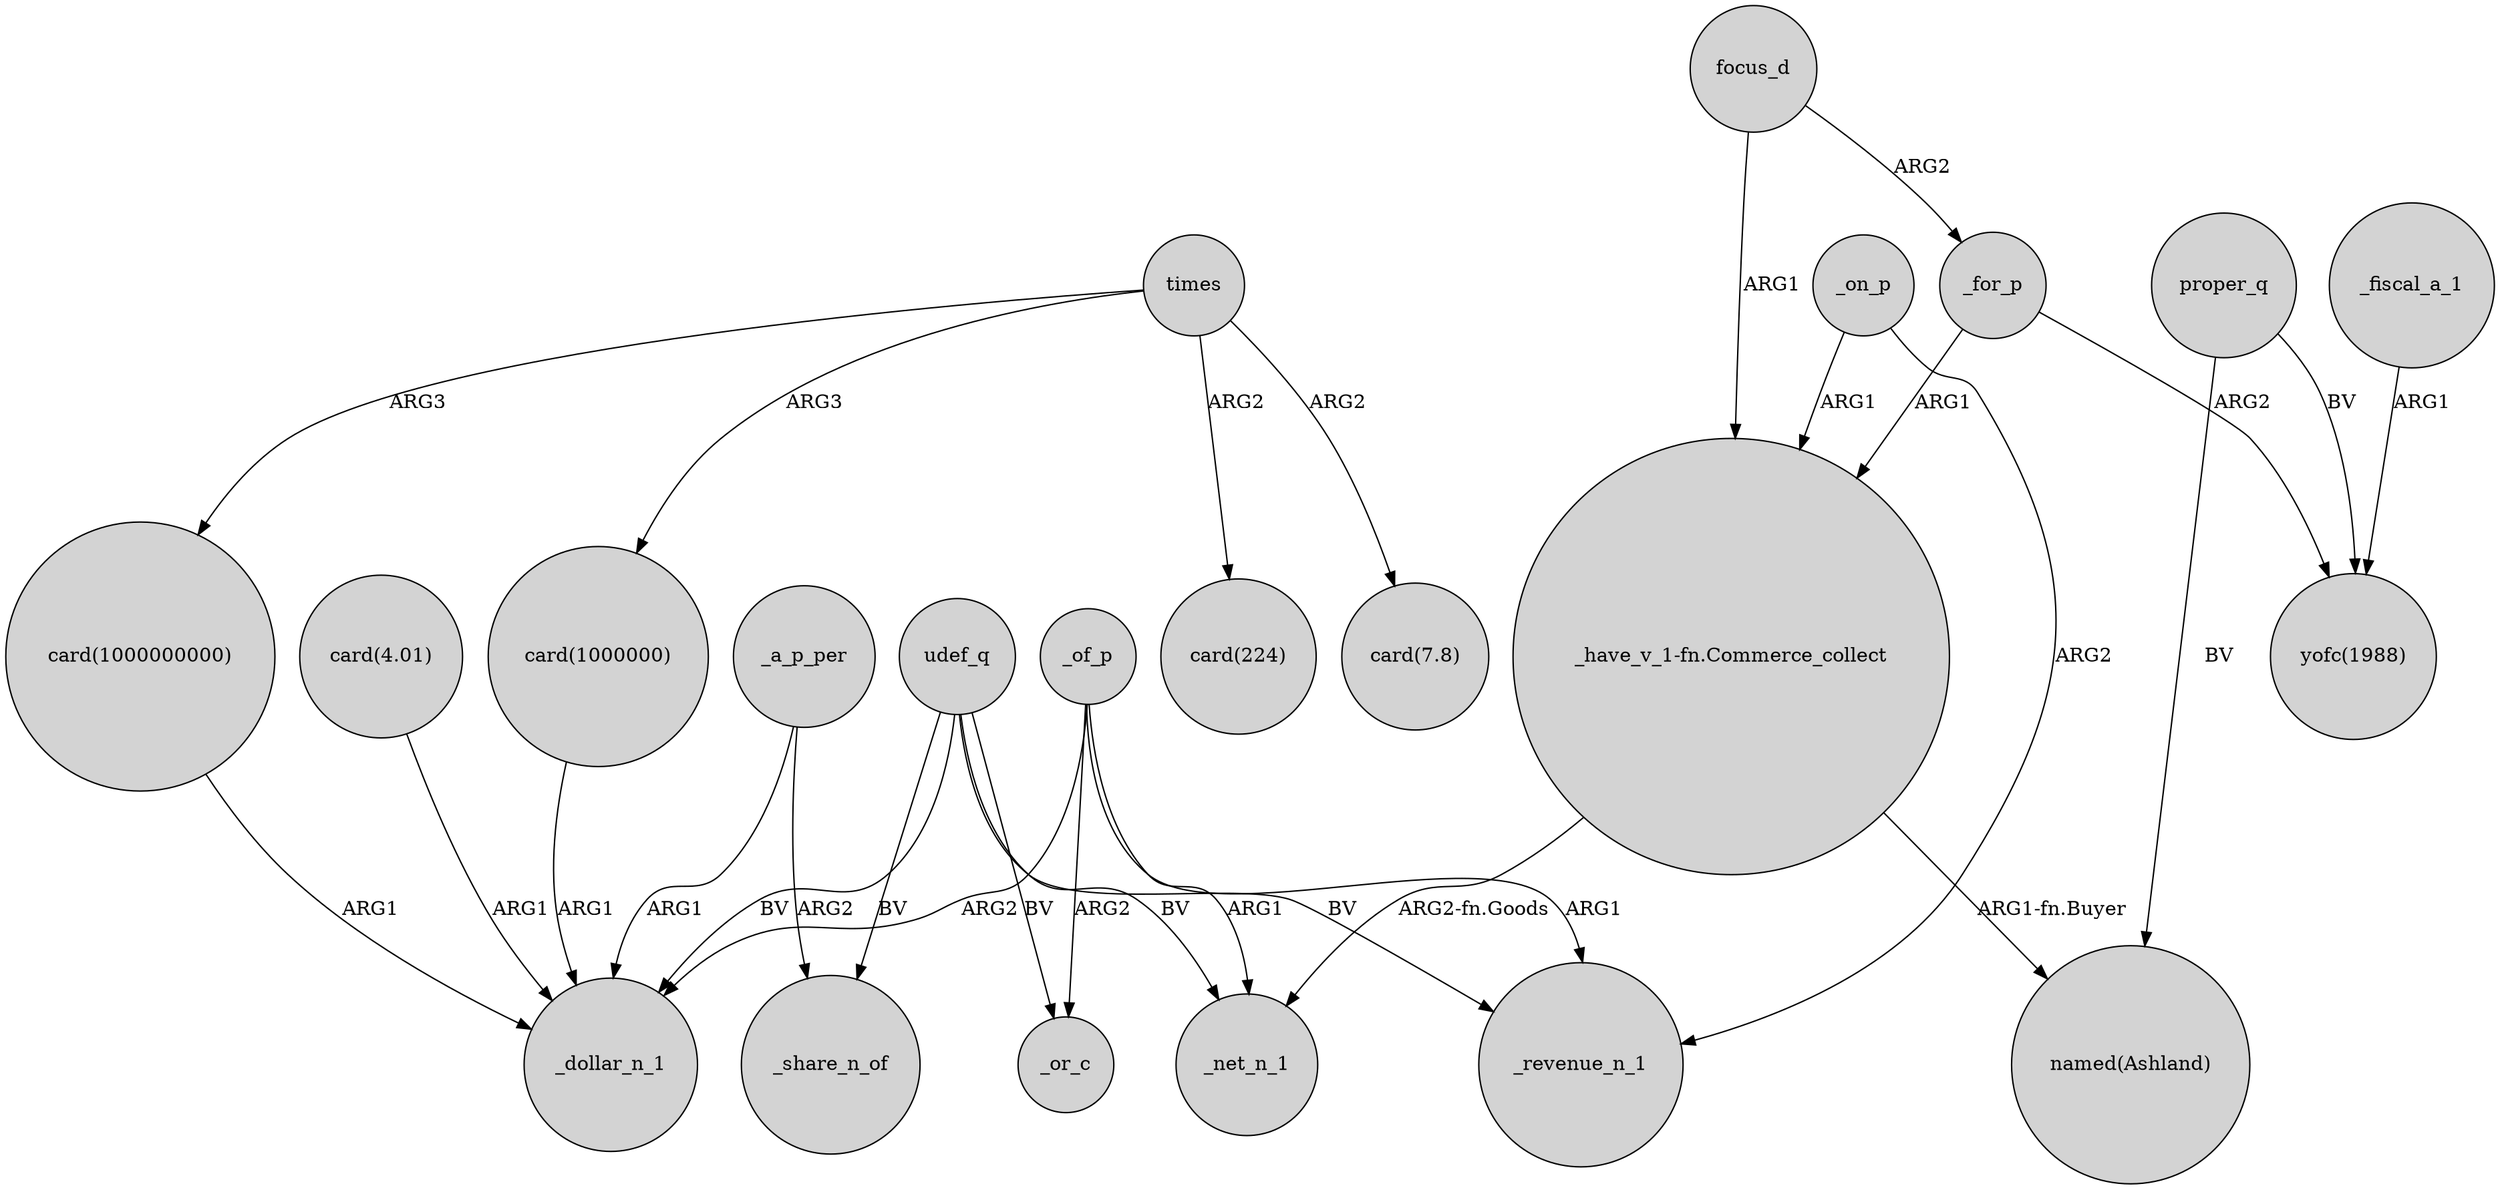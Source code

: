 digraph {
	node [shape=circle style=filled]
	"card(1000000000)" -> _dollar_n_1 [label=ARG1]
	_for_p -> "yofc(1988)" [label=ARG2]
	"_have_v_1-fn.Commerce_collect" -> _net_n_1 [label="ARG2-fn.Goods"]
	times -> "card(1000000)" [label=ARG3]
	_on_p -> _revenue_n_1 [label=ARG2]
	_of_p -> _revenue_n_1 [label=ARG1]
	times -> "card(224)" [label=ARG2]
	times -> "card(1000000000)" [label=ARG3]
	udef_q -> _revenue_n_1 [label=BV]
	udef_q -> _or_c [label=BV]
	_for_p -> "_have_v_1-fn.Commerce_collect" [label=ARG1]
	_fiscal_a_1 -> "yofc(1988)" [label=ARG1]
	_a_p_per -> _share_n_of [label=ARG2]
	proper_q -> "named(Ashland)" [label=BV]
	udef_q -> _share_n_of [label=BV]
	udef_q -> _net_n_1 [label=BV]
	"card(4.01)" -> _dollar_n_1 [label=ARG1]
	_on_p -> "_have_v_1-fn.Commerce_collect" [label=ARG1]
	udef_q -> _dollar_n_1 [label=BV]
	focus_d -> "_have_v_1-fn.Commerce_collect" [label=ARG1]
	"card(1000000)" -> _dollar_n_1 [label=ARG1]
	_of_p -> _net_n_1 [label=ARG1]
	proper_q -> "yofc(1988)" [label=BV]
	_a_p_per -> _dollar_n_1 [label=ARG1]
	_of_p -> _or_c [label=ARG2]
	focus_d -> _for_p [label=ARG2]
	_of_p -> _dollar_n_1 [label=ARG2]
	"_have_v_1-fn.Commerce_collect" -> "named(Ashland)" [label="ARG1-fn.Buyer"]
	times -> "card(7.8)" [label=ARG2]
}
